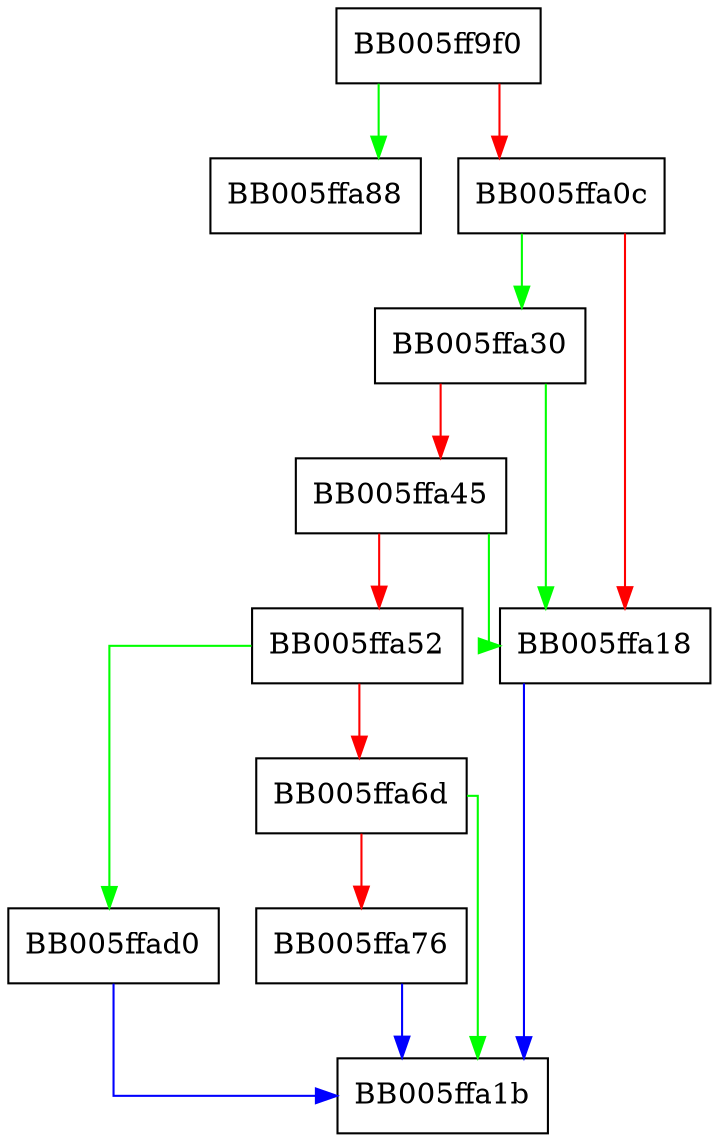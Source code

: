 digraph OSSL_PROVIDER_available {
  node [shape="box"];
  graph [splines=ortho];
  BB005ff9f0 -> BB005ffa88 [color="green"];
  BB005ff9f0 -> BB005ffa0c [color="red"];
  BB005ffa0c -> BB005ffa30 [color="green"];
  BB005ffa0c -> BB005ffa18 [color="red"];
  BB005ffa18 -> BB005ffa1b [color="blue"];
  BB005ffa30 -> BB005ffa18 [color="green"];
  BB005ffa30 -> BB005ffa45 [color="red"];
  BB005ffa45 -> BB005ffa18 [color="green"];
  BB005ffa45 -> BB005ffa52 [color="red"];
  BB005ffa52 -> BB005ffad0 [color="green"];
  BB005ffa52 -> BB005ffa6d [color="red"];
  BB005ffa6d -> BB005ffa1b [color="green"];
  BB005ffa6d -> BB005ffa76 [color="red"];
  BB005ffa76 -> BB005ffa1b [color="blue"];
  BB005ffad0 -> BB005ffa1b [color="blue"];
}